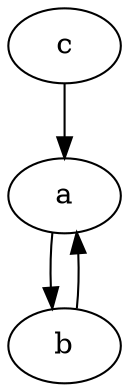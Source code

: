 digraph G {
    "a" [type=C, alive=n];
    "b" [type=C, alive=n];
    "c" [type=C, alive=y, ext_refcnt=1];
    "a" -> "b";
    "b" -> "a";
    "c" -> "a" [weakref=y, callback=y, clear_callback=n];
}
